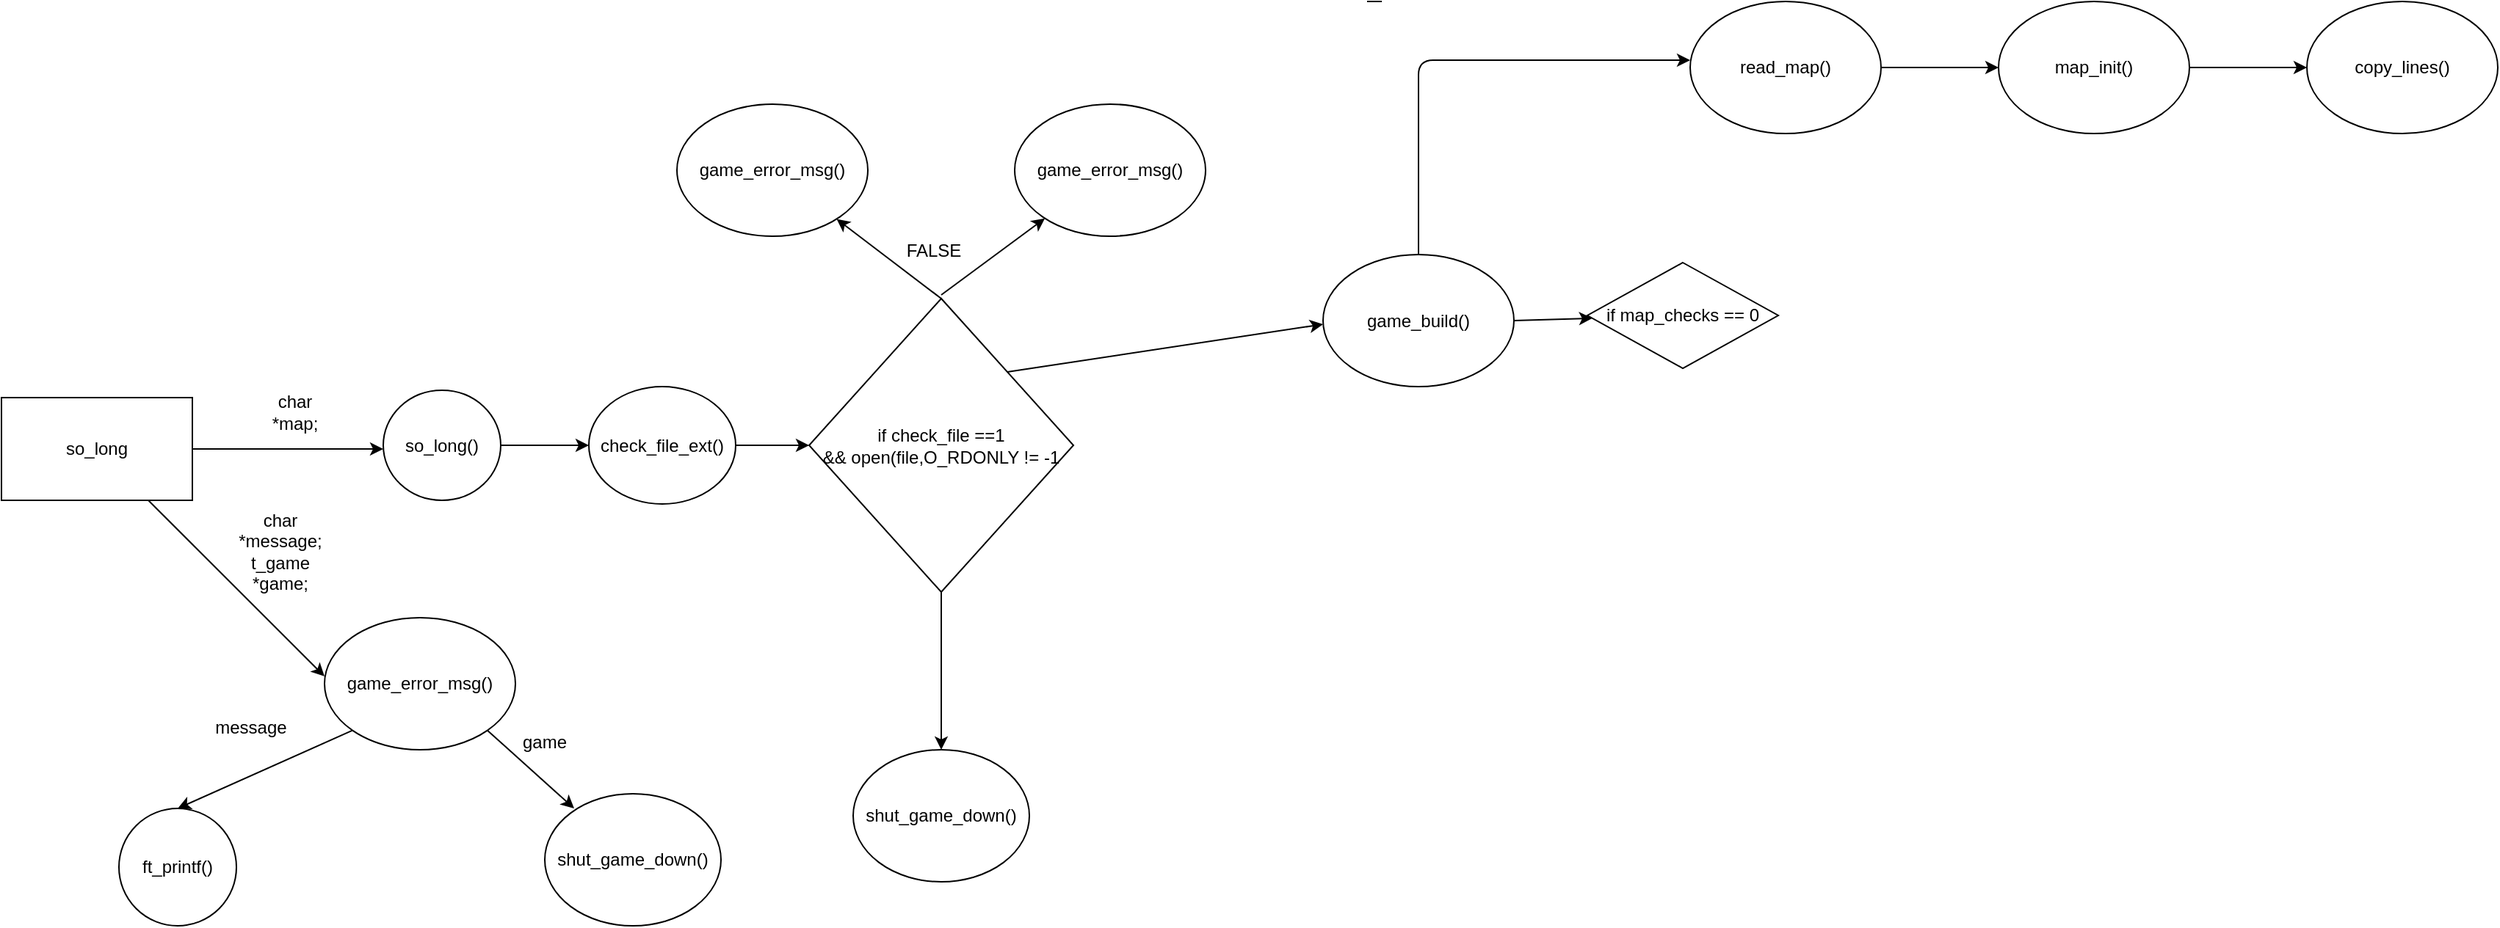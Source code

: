 <mxfile>
    <diagram id="_-wQlBHRF9YZIrMu-OuV" name="Page-1">
        <mxGraphModel dx="1889" dy="489" grid="1" gridSize="10" guides="1" tooltips="1" connect="1" arrows="1" fold="1" page="1" pageScale="1" pageWidth="850" pageHeight="1100" math="0" shadow="0">
            <root>
                <mxCell id="0"/>
                <mxCell id="1" parent="0"/>
                <mxCell id="3" style="edgeStyle=none;html=1;" parent="1" source="2" edge="1">
                    <mxGeometry relative="1" as="geometry">
                        <mxPoint x="160" y="305" as="targetPoint"/>
                    </mxGeometry>
                </mxCell>
                <mxCell id="4" style="edgeStyle=none;html=1;" parent="1" source="2" edge="1">
                    <mxGeometry relative="1" as="geometry">
                        <mxPoint x="120" y="460" as="targetPoint"/>
                    </mxGeometry>
                </mxCell>
                <mxCell id="2" value="so_long" style="whiteSpace=wrap;html=1;" parent="1" vertex="1">
                    <mxGeometry x="-100" y="270" width="130" height="70" as="geometry"/>
                </mxCell>
                <mxCell id="88" style="edgeStyle=none;html=1;exitX=1;exitY=0.5;exitDx=0;exitDy=0;entryX=0;entryY=0.5;entryDx=0;entryDy=0;" edge="1" parent="1" source="5" target="31">
                    <mxGeometry relative="1" as="geometry"/>
                </mxCell>
                <mxCell id="5" value="so_long()" style="ellipse;whiteSpace=wrap;html=1;" parent="1" vertex="1">
                    <mxGeometry x="160" y="265" width="80" height="75" as="geometry"/>
                </mxCell>
                <mxCell id="17" style="edgeStyle=none;html=1;exitX=0;exitY=1;exitDx=0;exitDy=0;" parent="1" source="7" edge="1">
                    <mxGeometry relative="1" as="geometry">
                        <mxPoint x="20" y="550" as="targetPoint"/>
                    </mxGeometry>
                </mxCell>
                <mxCell id="18" style="edgeStyle=none;html=1;exitX=1;exitY=1;exitDx=0;exitDy=0;" parent="1" source="7" edge="1">
                    <mxGeometry relative="1" as="geometry">
                        <mxPoint x="290" y="550" as="targetPoint"/>
                    </mxGeometry>
                </mxCell>
                <mxCell id="7" value="game_error_msg()" style="ellipse;whiteSpace=wrap;html=1;" parent="1" vertex="1">
                    <mxGeometry x="120" y="420" width="130" height="90" as="geometry"/>
                </mxCell>
                <mxCell id="13" value="char *map;" style="text;strokeColor=none;align=center;fillColor=none;html=1;verticalAlign=middle;whiteSpace=wrap;rounded=0;" parent="1" vertex="1">
                    <mxGeometry x="70" y="265" width="60" height="30" as="geometry"/>
                </mxCell>
                <mxCell id="16" value="char *message;&lt;br&gt;t_game *game;" style="text;strokeColor=none;align=center;fillColor=none;html=1;verticalAlign=middle;whiteSpace=wrap;rounded=0;" parent="1" vertex="1">
                    <mxGeometry x="60" y="360" width="60" height="30" as="geometry"/>
                </mxCell>
                <mxCell id="19" value="ft_printf()" style="ellipse;whiteSpace=wrap;html=1;" parent="1" vertex="1">
                    <mxGeometry x="-20" y="550" width="80" height="80" as="geometry"/>
                </mxCell>
                <mxCell id="21" value="shut_game_down()" style="ellipse;whiteSpace=wrap;html=1;" parent="1" vertex="1">
                    <mxGeometry x="270" y="540" width="120" height="90" as="geometry"/>
                </mxCell>
                <mxCell id="22" value="message" style="text;strokeColor=none;align=center;fillColor=none;html=1;verticalAlign=middle;whiteSpace=wrap;rounded=0;" parent="1" vertex="1">
                    <mxGeometry x="40" y="480" width="60" height="30" as="geometry"/>
                </mxCell>
                <mxCell id="23" value="game" style="text;strokeColor=none;align=center;fillColor=none;html=1;verticalAlign=middle;whiteSpace=wrap;rounded=0;" parent="1" vertex="1">
                    <mxGeometry x="240" y="490" width="60" height="30" as="geometry"/>
                </mxCell>
                <mxCell id="90" style="edgeStyle=none;html=1;exitX=1;exitY=0.5;exitDx=0;exitDy=0;entryX=0;entryY=0.5;entryDx=0;entryDy=0;" edge="1" parent="1" source="31" target="78">
                    <mxGeometry relative="1" as="geometry"/>
                </mxCell>
                <mxCell id="31" value="check_file_ext()" style="ellipse;whiteSpace=wrap;html=1;" parent="1" vertex="1">
                    <mxGeometry x="300" y="262.5" width="100" height="80" as="geometry"/>
                </mxCell>
                <mxCell id="66" value="" style="edgeStyle=none;html=1;exitX=1;exitY=0.5;exitDx=0;exitDy=0;endArrow=none;" parent="1" edge="1">
                    <mxGeometry relative="1" as="geometry">
                        <mxPoint x="840" as="targetPoint"/>
                        <mxPoint x="830" as="sourcePoint"/>
                    </mxGeometry>
                </mxCell>
                <mxCell id="92" style="edgeStyle=none;html=1;" edge="1" parent="1" target="91">
                    <mxGeometry relative="1" as="geometry">
                        <mxPoint x="540" y="200" as="sourcePoint"/>
                    </mxGeometry>
                </mxCell>
                <mxCell id="93" style="edgeStyle=none;html=1;exitX=0.5;exitY=0;exitDx=0;exitDy=0;" edge="1" parent="1" source="78" target="83">
                    <mxGeometry relative="1" as="geometry"/>
                </mxCell>
                <mxCell id="94" style="edgeStyle=none;html=1;exitX=1;exitY=0;exitDx=0;exitDy=0;" edge="1" parent="1" source="78">
                    <mxGeometry relative="1" as="geometry">
                        <mxPoint x="800" y="220" as="targetPoint"/>
                    </mxGeometry>
                </mxCell>
                <mxCell id="96" style="edgeStyle=none;html=1;exitX=0.5;exitY=1;exitDx=0;exitDy=0;" edge="1" parent="1" source="78">
                    <mxGeometry relative="1" as="geometry">
                        <mxPoint x="540" y="510" as="targetPoint"/>
                    </mxGeometry>
                </mxCell>
                <mxCell id="78" value="if check_file ==1&lt;br&gt;&amp;amp;&amp;amp; open(file,O_RDONLY != -1" style="rhombus;whiteSpace=wrap;html=1;" vertex="1" parent="1">
                    <mxGeometry x="450" y="202.5" width="180" height="200" as="geometry"/>
                </mxCell>
                <mxCell id="81" value="FALSE" style="text;html=1;strokeColor=none;fillColor=none;align=center;verticalAlign=middle;whiteSpace=wrap;rounded=0;" vertex="1" parent="1">
                    <mxGeometry x="510" y="160" width="50" height="20" as="geometry"/>
                </mxCell>
                <mxCell id="83" value="game_error_msg()" style="ellipse;whiteSpace=wrap;html=1;" vertex="1" parent="1">
                    <mxGeometry x="360" y="70" width="130" height="90" as="geometry"/>
                </mxCell>
                <mxCell id="91" value="game_error_msg()" style="ellipse;whiteSpace=wrap;html=1;" vertex="1" parent="1">
                    <mxGeometry x="590" y="70" width="130" height="90" as="geometry"/>
                </mxCell>
                <mxCell id="98" style="edgeStyle=none;html=1;exitX=0.5;exitY=0;exitDx=0;exitDy=0;" edge="1" parent="1" source="95">
                    <mxGeometry relative="1" as="geometry">
                        <mxPoint x="1050" y="40" as="targetPoint"/>
                        <Array as="points">
                            <mxPoint x="865" y="40"/>
                        </Array>
                    </mxGeometry>
                </mxCell>
                <mxCell id="104" style="edgeStyle=none;html=1;exitX=1;exitY=0.5;exitDx=0;exitDy=0;" edge="1" parent="1" source="95" target="105">
                    <mxGeometry relative="1" as="geometry">
                        <mxPoint x="1020" y="218" as="targetPoint"/>
                    </mxGeometry>
                </mxCell>
                <mxCell id="95" value="game_build()" style="ellipse;whiteSpace=wrap;html=1;" vertex="1" parent="1">
                    <mxGeometry x="800" y="172.5" width="130" height="90" as="geometry"/>
                </mxCell>
                <mxCell id="97" value="shut_game_down()" style="ellipse;whiteSpace=wrap;html=1;" vertex="1" parent="1">
                    <mxGeometry x="480" y="510" width="120" height="90" as="geometry"/>
                </mxCell>
                <mxCell id="101" style="edgeStyle=none;html=1;exitX=1;exitY=0.5;exitDx=0;exitDy=0;entryX=0;entryY=0.5;entryDx=0;entryDy=0;" edge="1" parent="1" source="99" target="100">
                    <mxGeometry relative="1" as="geometry"/>
                </mxCell>
                <mxCell id="99" value="read_map()" style="ellipse;whiteSpace=wrap;html=1;" vertex="1" parent="1">
                    <mxGeometry x="1050" width="130" height="90" as="geometry"/>
                </mxCell>
                <mxCell id="103" style="edgeStyle=none;html=1;exitX=1;exitY=0.5;exitDx=0;exitDy=0;entryX=0;entryY=0.5;entryDx=0;entryDy=0;" edge="1" parent="1" source="100" target="102">
                    <mxGeometry relative="1" as="geometry"/>
                </mxCell>
                <mxCell id="100" value="map_init()" style="ellipse;whiteSpace=wrap;html=1;" vertex="1" parent="1">
                    <mxGeometry x="1260" width="130" height="90" as="geometry"/>
                </mxCell>
                <mxCell id="102" value="copy_lines()" style="ellipse;whiteSpace=wrap;html=1;" vertex="1" parent="1">
                    <mxGeometry x="1470" width="130" height="90" as="geometry"/>
                </mxCell>
                <mxCell id="105" value="if map_checks == 0" style="rhombus;whiteSpace=wrap;html=1;" vertex="1" parent="1">
                    <mxGeometry x="980" y="178" width="130" height="72" as="geometry"/>
                </mxCell>
            </root>
        </mxGraphModel>
    </diagram>
</mxfile>